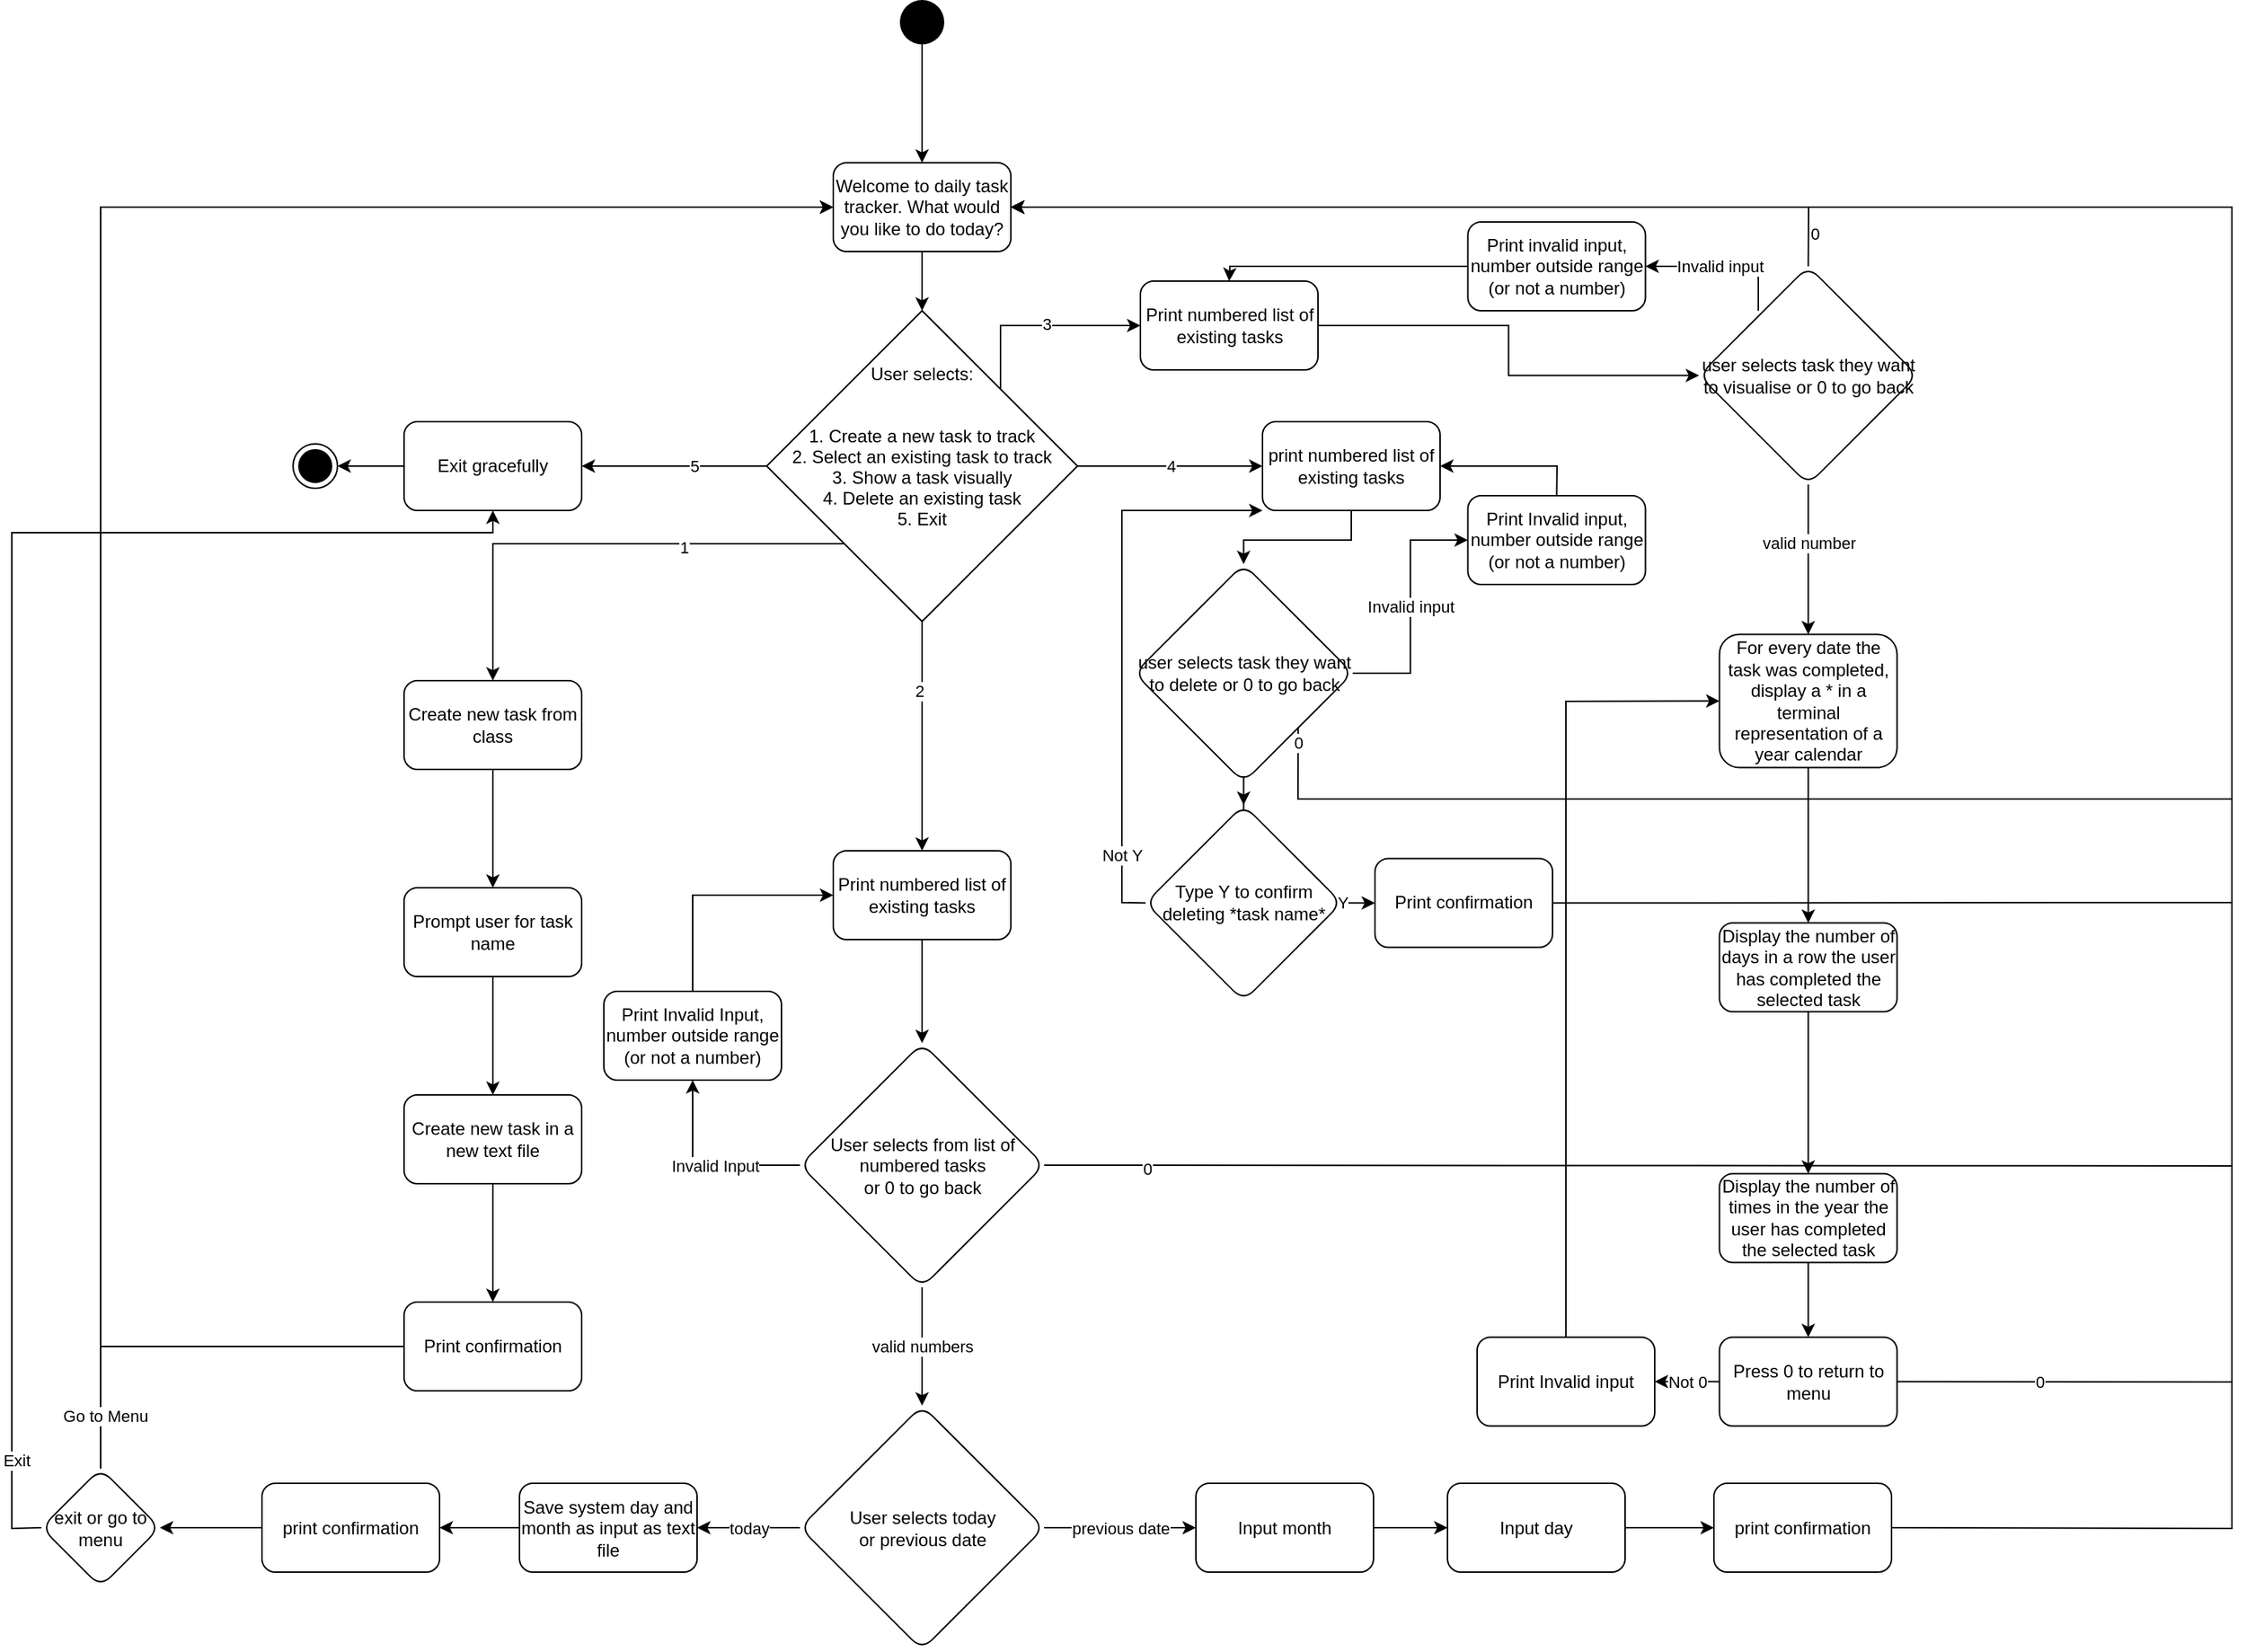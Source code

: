 <mxfile version="14.0.1" type="device"><diagram id="KwZXjTC8A5rX32r-uef1" name="Page-1"><mxGraphModel dx="1718" dy="1575" grid="1" gridSize="10" guides="1" tooltips="1" connect="1" arrows="1" fold="1" page="1" pageScale="1" pageWidth="850" pageHeight="1100" math="0" shadow="0"><root><mxCell id="0"/><mxCell id="1" parent="0"/><mxCell id="1h4nlxSHpjVlSgJiZKCr-3" value="" style="edgeStyle=orthogonalEdgeStyle;rounded=0;orthogonalLoop=1;jettySize=auto;html=1;" edge="1" parent="1" source="1h4nlxSHpjVlSgJiZKCr-1" target="1h4nlxSHpjVlSgJiZKCr-2"><mxGeometry relative="1" as="geometry"/></mxCell><mxCell id="1h4nlxSHpjVlSgJiZKCr-5" value="5" style="edgeLabel;html=1;align=center;verticalAlign=middle;resizable=0;points=[];" vertex="1" connectable="0" parent="1h4nlxSHpjVlSgJiZKCr-3"><mxGeometry x="-0.216" relative="1" as="geometry"><mxPoint as="offset"/></mxGeometry></mxCell><mxCell id="1h4nlxSHpjVlSgJiZKCr-7" value="" style="edgeStyle=orthogonalEdgeStyle;rounded=0;orthogonalLoop=1;jettySize=auto;html=1;exitX=0;exitY=1;exitDx=0;exitDy=0;" edge="1" parent="1" source="1h4nlxSHpjVlSgJiZKCr-1" target="1h4nlxSHpjVlSgJiZKCr-6"><mxGeometry relative="1" as="geometry"/></mxCell><mxCell id="1h4nlxSHpjVlSgJiZKCr-8" value="1" style="edgeLabel;html=1;align=center;verticalAlign=middle;resizable=0;points=[];" vertex="1" connectable="0" parent="1h4nlxSHpjVlSgJiZKCr-7"><mxGeometry x="-0.342" y="2" relative="1" as="geometry"><mxPoint as="offset"/></mxGeometry></mxCell><mxCell id="1h4nlxSHpjVlSgJiZKCr-10" value="4" style="edgeStyle=orthogonalEdgeStyle;rounded=0;orthogonalLoop=1;jettySize=auto;html=1;" edge="1" parent="1" source="1h4nlxSHpjVlSgJiZKCr-1" target="1h4nlxSHpjVlSgJiZKCr-9"><mxGeometry relative="1" as="geometry"/></mxCell><mxCell id="1h4nlxSHpjVlSgJiZKCr-12" value="" style="edgeStyle=orthogonalEdgeStyle;rounded=0;orthogonalLoop=1;jettySize=auto;html=1;" edge="1" parent="1" source="1h4nlxSHpjVlSgJiZKCr-1" target="1h4nlxSHpjVlSgJiZKCr-11"><mxGeometry relative="1" as="geometry"/></mxCell><mxCell id="1h4nlxSHpjVlSgJiZKCr-14" value="2" style="edgeLabel;html=1;align=center;verticalAlign=middle;resizable=0;points=[];" vertex="1" connectable="0" parent="1h4nlxSHpjVlSgJiZKCr-12"><mxGeometry x="-0.394" y="-2" relative="1" as="geometry"><mxPoint as="offset"/></mxGeometry></mxCell><mxCell id="1h4nlxSHpjVlSgJiZKCr-1" value="User selects:&#xA;&#xA;&#xA;1. Create a new task to track&#xA;2. Select an existing task to track&#xA;3. Show a task visually&#xA;4. Delete an existing task&#xA;5. Exit&#xA;&#xA;" style="rhombus;" vertex="1" parent="1"><mxGeometry x="330" y="150" width="210" height="210" as="geometry"/></mxCell><mxCell id="1h4nlxSHpjVlSgJiZKCr-2" value="Exit gracefully" style="whiteSpace=wrap;html=1;rounded=1;" vertex="1" parent="1"><mxGeometry x="85" y="225" width="120" height="60" as="geometry"/></mxCell><mxCell id="1h4nlxSHpjVlSgJiZKCr-26" value="" style="edgeStyle=orthogonalEdgeStyle;rounded=0;orthogonalLoop=1;jettySize=auto;html=1;" edge="1" parent="1" source="1h4nlxSHpjVlSgJiZKCr-6" target="1h4nlxSHpjVlSgJiZKCr-25"><mxGeometry relative="1" as="geometry"/></mxCell><mxCell id="1h4nlxSHpjVlSgJiZKCr-6" value="Create new task from class" style="whiteSpace=wrap;html=1;rounded=1;" vertex="1" parent="1"><mxGeometry x="85" y="400" width="120" height="60" as="geometry"/></mxCell><mxCell id="1h4nlxSHpjVlSgJiZKCr-69" value="" style="edgeStyle=orthogonalEdgeStyle;rounded=0;orthogonalLoop=1;jettySize=auto;html=1;" edge="1" parent="1" source="1h4nlxSHpjVlSgJiZKCr-9" target="1h4nlxSHpjVlSgJiZKCr-68"><mxGeometry relative="1" as="geometry"/></mxCell><mxCell id="1h4nlxSHpjVlSgJiZKCr-9" value="print numbered list of existing tasks" style="whiteSpace=wrap;html=1;rounded=1;" vertex="1" parent="1"><mxGeometry x="665" y="225" width="120" height="60" as="geometry"/></mxCell><mxCell id="1h4nlxSHpjVlSgJiZKCr-35" value="" style="edgeStyle=orthogonalEdgeStyle;rounded=0;orthogonalLoop=1;jettySize=auto;html=1;" edge="1" parent="1" source="1h4nlxSHpjVlSgJiZKCr-11" target="1h4nlxSHpjVlSgJiZKCr-34"><mxGeometry relative="1" as="geometry"/></mxCell><mxCell id="1h4nlxSHpjVlSgJiZKCr-11" value="Print numbered list of existing tasks" style="whiteSpace=wrap;html=1;rounded=1;" vertex="1" parent="1"><mxGeometry x="375" y="515" width="120" height="60" as="geometry"/></mxCell><mxCell id="1h4nlxSHpjVlSgJiZKCr-16" value="" style="endArrow=classic;html=1;exitX=0;exitY=0.5;exitDx=0;exitDy=0;entryX=1;entryY=0.5;entryDx=0;entryDy=0;" edge="1" parent="1" source="1h4nlxSHpjVlSgJiZKCr-2"><mxGeometry width="50" height="50" relative="1" as="geometry"><mxPoint x="350" y="370" as="sourcePoint"/><mxPoint x="40" y="255" as="targetPoint"/></mxGeometry></mxCell><mxCell id="1h4nlxSHpjVlSgJiZKCr-18" value="" style="edgeStyle=orthogonalEdgeStyle;rounded=0;orthogonalLoop=1;jettySize=auto;html=1;" edge="1" parent="1" source="1h4nlxSHpjVlSgJiZKCr-17" target="1h4nlxSHpjVlSgJiZKCr-1"><mxGeometry relative="1" as="geometry"/></mxCell><mxCell id="1h4nlxSHpjVlSgJiZKCr-17" value="Welcome to daily task tracker. What would you like to do today?" style="rounded=1;whiteSpace=wrap;html=1;" vertex="1" parent="1"><mxGeometry x="375" y="50" width="120" height="60" as="geometry"/></mxCell><mxCell id="1h4nlxSHpjVlSgJiZKCr-22" value="" style="ellipse;html=1;shape=endState;fillColor=#000000;strokeColor=#000000;rounded=1;" vertex="1" parent="1"><mxGeometry x="10" y="240" width="30" height="30" as="geometry"/></mxCell><mxCell id="1h4nlxSHpjVlSgJiZKCr-24" value="" style="edgeStyle=orthogonalEdgeStyle;rounded=0;orthogonalLoop=1;jettySize=auto;html=1;" edge="1" parent="1" source="1h4nlxSHpjVlSgJiZKCr-23" target="1h4nlxSHpjVlSgJiZKCr-17"><mxGeometry relative="1" as="geometry"/></mxCell><mxCell id="1h4nlxSHpjVlSgJiZKCr-23" value="" style="ellipse;fillColor=#000000;strokeColor=none;rounded=1;" vertex="1" parent="1"><mxGeometry x="420" y="-60" width="30" height="30" as="geometry"/></mxCell><mxCell id="1h4nlxSHpjVlSgJiZKCr-30" value="" style="edgeStyle=orthogonalEdgeStyle;rounded=0;orthogonalLoop=1;jettySize=auto;html=1;" edge="1" parent="1" source="1h4nlxSHpjVlSgJiZKCr-25" target="1h4nlxSHpjVlSgJiZKCr-29"><mxGeometry relative="1" as="geometry"/></mxCell><mxCell id="1h4nlxSHpjVlSgJiZKCr-25" value="Prompt user for task name" style="whiteSpace=wrap;html=1;rounded=1;" vertex="1" parent="1"><mxGeometry x="85" y="540" width="120" height="60" as="geometry"/></mxCell><mxCell id="1h4nlxSHpjVlSgJiZKCr-32" value="" style="edgeStyle=orthogonalEdgeStyle;rounded=0;orthogonalLoop=1;jettySize=auto;html=1;" edge="1" parent="1" source="1h4nlxSHpjVlSgJiZKCr-29" target="1h4nlxSHpjVlSgJiZKCr-31"><mxGeometry relative="1" as="geometry"/></mxCell><mxCell id="1h4nlxSHpjVlSgJiZKCr-29" value="Create new task in a new text file" style="whiteSpace=wrap;html=1;rounded=1;" vertex="1" parent="1"><mxGeometry x="85" y="680" width="120" height="60" as="geometry"/></mxCell><mxCell id="1h4nlxSHpjVlSgJiZKCr-31" value="Print confirmation" style="whiteSpace=wrap;html=1;rounded=1;" vertex="1" parent="1"><mxGeometry x="85" y="820" width="120" height="60" as="geometry"/></mxCell><mxCell id="1h4nlxSHpjVlSgJiZKCr-33" value="" style="endArrow=classic;html=1;exitX=0;exitY=0.5;exitDx=0;exitDy=0;entryX=0;entryY=0.5;entryDx=0;entryDy=0;rounded=0;" edge="1" parent="1" source="1h4nlxSHpjVlSgJiZKCr-31" target="1h4nlxSHpjVlSgJiZKCr-17"><mxGeometry width="50" height="50" relative="1" as="geometry"><mxPoint x="170" y="760" as="sourcePoint"/><mxPoint x="320" y="340" as="targetPoint"/><Array as="points"><mxPoint x="-120" y="850"/><mxPoint x="-120" y="80"/></Array></mxGeometry></mxCell><mxCell id="1h4nlxSHpjVlSgJiZKCr-43" value="" style="edgeStyle=orthogonalEdgeStyle;rounded=0;orthogonalLoop=1;jettySize=auto;html=1;entryX=0.5;entryY=1;entryDx=0;entryDy=0;" edge="1" parent="1" source="1h4nlxSHpjVlSgJiZKCr-34" target="1h4nlxSHpjVlSgJiZKCr-42"><mxGeometry relative="1" as="geometry"/></mxCell><mxCell id="1h4nlxSHpjVlSgJiZKCr-46" value="Invalid Input" style="edgeLabel;html=1;align=center;verticalAlign=middle;resizable=0;points=[];" vertex="1" connectable="0" parent="1h4nlxSHpjVlSgJiZKCr-43"><mxGeometry x="-0.1" relative="1" as="geometry"><mxPoint x="1" as="offset"/></mxGeometry></mxCell><mxCell id="1h4nlxSHpjVlSgJiZKCr-48" value="valid numbers" style="edgeStyle=orthogonalEdgeStyle;rounded=0;orthogonalLoop=1;jettySize=auto;html=1;" edge="1" parent="1" source="1h4nlxSHpjVlSgJiZKCr-34" target="1h4nlxSHpjVlSgJiZKCr-47"><mxGeometry relative="1" as="geometry"/></mxCell><mxCell id="1h4nlxSHpjVlSgJiZKCr-34" value="&lt;div&gt;User selects from list of numbered tasks&lt;/div&gt;&lt;div&gt;or 0 to go back&lt;/div&gt;" style="rhombus;whiteSpace=wrap;html=1;rounded=1;" vertex="1" parent="1"><mxGeometry x="352.5" y="645" width="165" height="165" as="geometry"/></mxCell><mxCell id="1h4nlxSHpjVlSgJiZKCr-40" value="" style="endArrow=classic;html=1;exitX=1;exitY=0.5;exitDx=0;exitDy=0;entryX=1;entryY=0.5;entryDx=0;entryDy=0;rounded=0;" edge="1" parent="1" source="1h4nlxSHpjVlSgJiZKCr-34" target="1h4nlxSHpjVlSgJiZKCr-17"><mxGeometry width="50" height="50" relative="1" as="geometry"><mxPoint x="740" y="728" as="sourcePoint"/><mxPoint x="495" y="38" as="targetPoint"/><Array as="points"><mxPoint x="1320" y="728"/><mxPoint x="1320" y="80"/></Array></mxGeometry></mxCell><mxCell id="1h4nlxSHpjVlSgJiZKCr-110" value="0" style="edgeLabel;html=1;align=center;verticalAlign=middle;resizable=0;points=[];" vertex="1" connectable="0" parent="1h4nlxSHpjVlSgJiZKCr-40"><mxGeometry x="-0.94" y="-2" relative="1" as="geometry"><mxPoint x="1" as="offset"/></mxGeometry></mxCell><mxCell id="1h4nlxSHpjVlSgJiZKCr-42" value="Print Invalid Input, number outside range (or not a number)" style="whiteSpace=wrap;html=1;rounded=1;" vertex="1" parent="1"><mxGeometry x="220" y="610" width="120" height="60" as="geometry"/></mxCell><mxCell id="1h4nlxSHpjVlSgJiZKCr-45" value="" style="endArrow=classic;html=1;exitX=0.5;exitY=0;exitDx=0;exitDy=0;entryX=0;entryY=0.5;entryDx=0;entryDy=0;rounded=0;" edge="1" parent="1" source="1h4nlxSHpjVlSgJiZKCr-42" target="1h4nlxSHpjVlSgJiZKCr-11"><mxGeometry width="50" height="50" relative="1" as="geometry"><mxPoint x="400" y="670" as="sourcePoint"/><mxPoint x="450" y="620" as="targetPoint"/><Array as="points"><mxPoint x="280" y="545"/></Array></mxGeometry></mxCell><mxCell id="1h4nlxSHpjVlSgJiZKCr-50" value="today" style="edgeStyle=orthogonalEdgeStyle;rounded=0;orthogonalLoop=1;jettySize=auto;html=1;" edge="1" parent="1" source="1h4nlxSHpjVlSgJiZKCr-47" target="1h4nlxSHpjVlSgJiZKCr-49"><mxGeometry relative="1" as="geometry"/></mxCell><mxCell id="1h4nlxSHpjVlSgJiZKCr-62" value="previous date" style="edgeStyle=orthogonalEdgeStyle;rounded=0;orthogonalLoop=1;jettySize=auto;html=1;" edge="1" parent="1" source="1h4nlxSHpjVlSgJiZKCr-47" target="1h4nlxSHpjVlSgJiZKCr-61"><mxGeometry relative="1" as="geometry"/></mxCell><mxCell id="1h4nlxSHpjVlSgJiZKCr-47" value="&lt;div&gt;User selects today&lt;/div&gt;&lt;div&gt;or previous date&lt;/div&gt;" style="rhombus;whiteSpace=wrap;html=1;rounded=1;" vertex="1" parent="1"><mxGeometry x="352.5" y="890" width="165" height="165" as="geometry"/></mxCell><mxCell id="1h4nlxSHpjVlSgJiZKCr-52" value="" style="edgeStyle=orthogonalEdgeStyle;rounded=0;orthogonalLoop=1;jettySize=auto;html=1;" edge="1" parent="1" source="1h4nlxSHpjVlSgJiZKCr-49" target="1h4nlxSHpjVlSgJiZKCr-51"><mxGeometry relative="1" as="geometry"/></mxCell><mxCell id="1h4nlxSHpjVlSgJiZKCr-49" value="Save system day and month as input as text file" style="whiteSpace=wrap;html=1;rounded=1;" vertex="1" parent="1"><mxGeometry x="163" y="942.5" width="120" height="60" as="geometry"/></mxCell><mxCell id="1h4nlxSHpjVlSgJiZKCr-54" value="" style="edgeStyle=orthogonalEdgeStyle;rounded=0;orthogonalLoop=1;jettySize=auto;html=1;entryX=1;entryY=0.5;entryDx=0;entryDy=0;" edge="1" parent="1" source="1h4nlxSHpjVlSgJiZKCr-51" target="1h4nlxSHpjVlSgJiZKCr-53"><mxGeometry relative="1" as="geometry"/></mxCell><mxCell id="1h4nlxSHpjVlSgJiZKCr-51" value="print confirmation" style="whiteSpace=wrap;html=1;rounded=1;" vertex="1" parent="1"><mxGeometry x="-11" y="942.5" width="120" height="60" as="geometry"/></mxCell><mxCell id="1h4nlxSHpjVlSgJiZKCr-53" value="exit or go to menu" style="rhombus;whiteSpace=wrap;html=1;rounded=1;" vertex="1" parent="1"><mxGeometry x="-160" y="932.5" width="80" height="80" as="geometry"/></mxCell><mxCell id="1h4nlxSHpjVlSgJiZKCr-55" value="" style="endArrow=classic;html=1;exitX=0;exitY=0.5;exitDx=0;exitDy=0;entryX=0.5;entryY=1;entryDx=0;entryDy=0;rounded=0;" edge="1" parent="1" source="1h4nlxSHpjVlSgJiZKCr-53" target="1h4nlxSHpjVlSgJiZKCr-2"><mxGeometry width="50" height="50" relative="1" as="geometry"><mxPoint x="-440" y="1010" as="sourcePoint"/><mxPoint x="-10" y="450" as="targetPoint"/><Array as="points"><mxPoint x="-180" y="973"/><mxPoint x="-180" y="300"/><mxPoint x="145" y="300"/></Array></mxGeometry></mxCell><mxCell id="1h4nlxSHpjVlSgJiZKCr-56" value="Exit" style="edgeLabel;html=1;align=center;verticalAlign=middle;resizable=0;points=[];" vertex="1" connectable="0" parent="1h4nlxSHpjVlSgJiZKCr-55"><mxGeometry x="-0.872" y="-3" relative="1" as="geometry"><mxPoint as="offset"/></mxGeometry></mxCell><mxCell id="1h4nlxSHpjVlSgJiZKCr-58" value="&lt;div&gt;Go to Menu&lt;/div&gt;" style="endArrow=classic;html=1;exitX=0.5;exitY=0;exitDx=0;exitDy=0;entryX=0;entryY=0.5;entryDx=0;entryDy=0;rounded=0;" edge="1" parent="1" source="1h4nlxSHpjVlSgJiZKCr-53" target="1h4nlxSHpjVlSgJiZKCr-17"><mxGeometry x="-0.947" y="-2" width="50" height="50" relative="1" as="geometry"><mxPoint x="-60" y="850" as="sourcePoint"/><mxPoint x="-190" y="370" as="targetPoint"/><Array as="points"><mxPoint x="-120" y="80"/></Array><mxPoint x="1" as="offset"/></mxGeometry></mxCell><mxCell id="1h4nlxSHpjVlSgJiZKCr-64" value="" style="edgeStyle=orthogonalEdgeStyle;rounded=0;orthogonalLoop=1;jettySize=auto;html=1;" edge="1" parent="1" source="1h4nlxSHpjVlSgJiZKCr-61" target="1h4nlxSHpjVlSgJiZKCr-63"><mxGeometry relative="1" as="geometry"/></mxCell><mxCell id="1h4nlxSHpjVlSgJiZKCr-61" value="Input month" style="whiteSpace=wrap;html=1;rounded=1;" vertex="1" parent="1"><mxGeometry x="620" y="942.5" width="120" height="60" as="geometry"/></mxCell><mxCell id="1h4nlxSHpjVlSgJiZKCr-66" value="" style="edgeStyle=orthogonalEdgeStyle;rounded=0;orthogonalLoop=1;jettySize=auto;html=1;" edge="1" parent="1" source="1h4nlxSHpjVlSgJiZKCr-63" target="1h4nlxSHpjVlSgJiZKCr-65"><mxGeometry relative="1" as="geometry"/></mxCell><mxCell id="1h4nlxSHpjVlSgJiZKCr-63" value="Input day" style="whiteSpace=wrap;html=1;rounded=1;" vertex="1" parent="1"><mxGeometry x="790" y="942.5" width="120" height="60" as="geometry"/></mxCell><mxCell id="1h4nlxSHpjVlSgJiZKCr-65" value="print confirmation" style="whiteSpace=wrap;html=1;rounded=1;" vertex="1" parent="1"><mxGeometry x="970" y="942.5" width="120" height="60" as="geometry"/></mxCell><mxCell id="1h4nlxSHpjVlSgJiZKCr-67" value="" style="endArrow=classic;html=1;exitX=1;exitY=0.5;exitDx=0;exitDy=0;entryX=1;entryY=0.5;entryDx=0;entryDy=0;rounded=0;" edge="1" parent="1" source="1h4nlxSHpjVlSgJiZKCr-65" target="1h4nlxSHpjVlSgJiZKCr-17"><mxGeometry width="50" height="50" relative="1" as="geometry"><mxPoint x="440" y="1450" as="sourcePoint"/><mxPoint x="850" y="40" as="targetPoint"/><Array as="points"><mxPoint x="1320" y="973"/><mxPoint x="1320" y="80"/></Array></mxGeometry></mxCell><mxCell id="1h4nlxSHpjVlSgJiZKCr-71" value="Invalid input" style="edgeStyle=orthogonalEdgeStyle;rounded=0;orthogonalLoop=1;jettySize=auto;html=1;" edge="1" parent="1" source="1h4nlxSHpjVlSgJiZKCr-68" target="1h4nlxSHpjVlSgJiZKCr-70"><mxGeometry relative="1" as="geometry"/></mxCell><mxCell id="1h4nlxSHpjVlSgJiZKCr-74" value="" style="edgeStyle=orthogonalEdgeStyle;rounded=0;orthogonalLoop=1;jettySize=auto;html=1;" edge="1" parent="1" source="1h4nlxSHpjVlSgJiZKCr-68" target="1h4nlxSHpjVlSgJiZKCr-73"><mxGeometry relative="1" as="geometry"/></mxCell><mxCell id="1h4nlxSHpjVlSgJiZKCr-68" value="user selects task they want to delete or 0 to go back" style="rhombus;whiteSpace=wrap;html=1;rounded=1;" vertex="1" parent="1"><mxGeometry x="578.5" y="321.25" width="147.5" height="147.5" as="geometry"/></mxCell><mxCell id="1h4nlxSHpjVlSgJiZKCr-70" value="Print Invalid input, number outside range (or not a number)" style="whiteSpace=wrap;html=1;rounded=1;" vertex="1" parent="1"><mxGeometry x="803.75" y="275" width="120" height="60" as="geometry"/></mxCell><mxCell id="1h4nlxSHpjVlSgJiZKCr-72" value="" style="endArrow=classic;html=1;exitX=0.5;exitY=0;exitDx=0;exitDy=0;entryX=1;entryY=0.5;entryDx=0;entryDy=0;rounded=0;" edge="1" parent="1" source="1h4nlxSHpjVlSgJiZKCr-70" target="1h4nlxSHpjVlSgJiZKCr-9"><mxGeometry width="50" height="50" relative="1" as="geometry"><mxPoint x="470" y="460" as="sourcePoint"/><mxPoint x="660" y="280" as="targetPoint"/><Array as="points"><mxPoint x="864" y="255"/></Array></mxGeometry></mxCell><mxCell id="1h4nlxSHpjVlSgJiZKCr-73" value="Type Y to confirm deleting *task name*" style="rhombus;whiteSpace=wrap;html=1;rounded=1;" vertex="1" parent="1"><mxGeometry x="586" y="484" width="132.5" height="132.5" as="geometry"/></mxCell><mxCell id="1h4nlxSHpjVlSgJiZKCr-76" value="Print confirmation" style="rounded=1;whiteSpace=wrap;html=1;" vertex="1" parent="1"><mxGeometry x="741" y="520.25" width="120" height="60" as="geometry"/></mxCell><mxCell id="1h4nlxSHpjVlSgJiZKCr-77" value="Y" style="endArrow=classic;html=1;exitX=1;exitY=0.5;exitDx=0;exitDy=0;entryX=0;entryY=0.5;entryDx=0;entryDy=0;" edge="1" parent="1" source="1h4nlxSHpjVlSgJiZKCr-73" target="1h4nlxSHpjVlSgJiZKCr-76"><mxGeometry x="-1" width="50" height="50" relative="1" as="geometry"><mxPoint x="470" y="610" as="sourcePoint"/><mxPoint x="520" y="560" as="targetPoint"/><mxPoint as="offset"/></mxGeometry></mxCell><mxCell id="1h4nlxSHpjVlSgJiZKCr-78" value="" style="endArrow=classic;html=1;exitX=1;exitY=0.5;exitDx=0;exitDy=0;entryX=1;entryY=0.5;entryDx=0;entryDy=0;rounded=0;" edge="1" parent="1" source="1h4nlxSHpjVlSgJiZKCr-76" target="1h4nlxSHpjVlSgJiZKCr-17"><mxGeometry width="50" height="50" relative="1" as="geometry"><mxPoint x="470" y="550" as="sourcePoint"/><mxPoint x="500" y="80" as="targetPoint"/><Array as="points"><mxPoint x="1320" y="550"/><mxPoint x="1320" y="80"/></Array></mxGeometry></mxCell><mxCell id="1h4nlxSHpjVlSgJiZKCr-79" value="" style="endArrow=classic;html=1;exitX=0;exitY=0.5;exitDx=0;exitDy=0;entryX=0;entryY=1;entryDx=0;entryDy=0;rounded=0;" edge="1" parent="1" source="1h4nlxSHpjVlSgJiZKCr-73" target="1h4nlxSHpjVlSgJiZKCr-9"><mxGeometry width="50" height="50" relative="1" as="geometry"><mxPoint x="470" y="610" as="sourcePoint"/><mxPoint x="840" y="200" as="targetPoint"/><Array as="points"><mxPoint x="570" y="550"/><mxPoint x="570" y="285"/></Array></mxGeometry></mxCell><mxCell id="1h4nlxSHpjVlSgJiZKCr-80" value="&lt;div&gt;Not Y&lt;/div&gt;" style="edgeLabel;html=1;align=center;verticalAlign=middle;resizable=0;points=[];" vertex="1" connectable="0" parent="1h4nlxSHpjVlSgJiZKCr-79"><mxGeometry x="-0.639" relative="1" as="geometry"><mxPoint y="20" as="offset"/></mxGeometry></mxCell><mxCell id="1h4nlxSHpjVlSgJiZKCr-81" value="" style="endArrow=classic;html=1;entryX=0;entryY=0.5;entryDx=0;entryDy=0;rounded=0;" edge="1" parent="1" target="1h4nlxSHpjVlSgJiZKCr-82"><mxGeometry width="50" height="50" relative="1" as="geometry"><mxPoint x="488" y="203" as="sourcePoint"/><mxPoint x="580" y="160" as="targetPoint"/><Array as="points"><mxPoint x="488" y="160"/></Array></mxGeometry></mxCell><mxCell id="1h4nlxSHpjVlSgJiZKCr-83" value="3" style="edgeLabel;html=1;align=center;verticalAlign=middle;resizable=0;points=[];" vertex="1" connectable="0" parent="1h4nlxSHpjVlSgJiZKCr-81"><mxGeometry x="0.076" y="1" relative="1" as="geometry"><mxPoint as="offset"/></mxGeometry></mxCell><mxCell id="1h4nlxSHpjVlSgJiZKCr-85" value="" style="edgeStyle=orthogonalEdgeStyle;rounded=0;orthogonalLoop=1;jettySize=auto;html=1;entryX=0;entryY=0.5;entryDx=0;entryDy=0;" edge="1" parent="1" source="1h4nlxSHpjVlSgJiZKCr-82" target="1h4nlxSHpjVlSgJiZKCr-86"><mxGeometry relative="1" as="geometry"><mxPoint x="802.5" y="160" as="targetPoint"/></mxGeometry></mxCell><mxCell id="1h4nlxSHpjVlSgJiZKCr-82" value="Print numbered list of existing tasks" style="rounded=1;whiteSpace=wrap;html=1;fillColor=#ffffff;" vertex="1" parent="1"><mxGeometry x="582.5" y="130" width="120" height="60" as="geometry"/></mxCell><mxCell id="1h4nlxSHpjVlSgJiZKCr-90" value="" style="edgeStyle=orthogonalEdgeStyle;rounded=0;orthogonalLoop=1;jettySize=auto;html=1;exitX=0.5;exitY=1;exitDx=0;exitDy=0;" edge="1" parent="1" source="1h4nlxSHpjVlSgJiZKCr-86" target="1h4nlxSHpjVlSgJiZKCr-89"><mxGeometry relative="1" as="geometry"/></mxCell><mxCell id="1h4nlxSHpjVlSgJiZKCr-91" value="valid number" style="edgeLabel;html=1;align=center;verticalAlign=middle;resizable=0;points=[];" vertex="1" connectable="0" parent="1h4nlxSHpjVlSgJiZKCr-90"><mxGeometry x="-0.232" relative="1" as="geometry"><mxPoint as="offset"/></mxGeometry></mxCell><mxCell id="1h4nlxSHpjVlSgJiZKCr-86" value="user selects task they want to visualise or 0 to go back" style="rhombus;whiteSpace=wrap;html=1;rounded=1;" vertex="1" parent="1"><mxGeometry x="960" y="120" width="147.5" height="147.5" as="geometry"/></mxCell><mxCell id="1h4nlxSHpjVlSgJiZKCr-88" value="0" style="endArrow=classic;html=1;exitX=0.5;exitY=0;exitDx=0;exitDy=0;entryX=1;entryY=0.5;entryDx=0;entryDy=0;rounded=0;" edge="1" parent="1" source="1h4nlxSHpjVlSgJiZKCr-86" target="1h4nlxSHpjVlSgJiZKCr-17"><mxGeometry x="-0.923" y="-4" width="50" height="50" relative="1" as="geometry"><mxPoint x="700" y="260" as="sourcePoint"/><mxPoint x="750" y="210" as="targetPoint"/><Array as="points"><mxPoint x="1034" y="80"/></Array><mxPoint as="offset"/></mxGeometry></mxCell><mxCell id="1h4nlxSHpjVlSgJiZKCr-95" value="" style="edgeStyle=orthogonalEdgeStyle;rounded=0;orthogonalLoop=1;jettySize=auto;html=1;" edge="1" parent="1" source="1h4nlxSHpjVlSgJiZKCr-89" target="1h4nlxSHpjVlSgJiZKCr-94"><mxGeometry relative="1" as="geometry"/></mxCell><mxCell id="1h4nlxSHpjVlSgJiZKCr-89" value="&lt;div&gt;For every date the task was completed, display a * in a terminal representation of a year calendar&lt;/div&gt;" style="rounded=1;whiteSpace=wrap;html=1;fillColor=#ffffff;" vertex="1" parent="1"><mxGeometry x="973.75" y="368.75" width="120" height="90" as="geometry"/></mxCell><mxCell id="1h4nlxSHpjVlSgJiZKCr-97" value="" style="edgeStyle=orthogonalEdgeStyle;rounded=0;orthogonalLoop=1;jettySize=auto;html=1;" edge="1" parent="1" source="1h4nlxSHpjVlSgJiZKCr-94" target="1h4nlxSHpjVlSgJiZKCr-96"><mxGeometry relative="1" as="geometry"/></mxCell><mxCell id="1h4nlxSHpjVlSgJiZKCr-94" value="Display the number of days in a row the user has completed the selected task" style="whiteSpace=wrap;html=1;rounded=1;" vertex="1" parent="1"><mxGeometry x="973.75" y="563.75" width="120" height="60" as="geometry"/></mxCell><mxCell id="1h4nlxSHpjVlSgJiZKCr-99" value="" style="edgeStyle=orthogonalEdgeStyle;rounded=0;orthogonalLoop=1;jettySize=auto;html=1;" edge="1" parent="1" source="1h4nlxSHpjVlSgJiZKCr-96" target="1h4nlxSHpjVlSgJiZKCr-98"><mxGeometry relative="1" as="geometry"/></mxCell><mxCell id="1h4nlxSHpjVlSgJiZKCr-96" value="Display the number of times in the year the user has completed the selected task" style="whiteSpace=wrap;html=1;rounded=1;" vertex="1" parent="1"><mxGeometry x="973.75" y="733.25" width="120" height="60" as="geometry"/></mxCell><mxCell id="1h4nlxSHpjVlSgJiZKCr-104" value="Not 0" style="edgeStyle=orthogonalEdgeStyle;rounded=0;orthogonalLoop=1;jettySize=auto;html=1;" edge="1" parent="1" source="1h4nlxSHpjVlSgJiZKCr-98" target="1h4nlxSHpjVlSgJiZKCr-103"><mxGeometry relative="1" as="geometry"/></mxCell><mxCell id="1h4nlxSHpjVlSgJiZKCr-98" value="Press 0 to return to menu" style="whiteSpace=wrap;html=1;rounded=1;" vertex="1" parent="1"><mxGeometry x="973.75" y="843.75" width="120" height="60" as="geometry"/></mxCell><mxCell id="1h4nlxSHpjVlSgJiZKCr-93" value="Print invalid input, number outside range (or not a number)" style="rounded=1;whiteSpace=wrap;html=1;fillColor=#ffffff;" vertex="1" parent="1"><mxGeometry x="803.75" y="90" width="120" height="60" as="geometry"/></mxCell><mxCell id="1h4nlxSHpjVlSgJiZKCr-100" value="0" style="endArrow=classic;html=1;exitX=1;exitY=1;exitDx=0;exitDy=0;entryX=1;entryY=0.5;entryDx=0;entryDy=0;rounded=0;" edge="1" parent="1" source="1h4nlxSHpjVlSgJiZKCr-68" target="1h4nlxSHpjVlSgJiZKCr-17"><mxGeometry x="-0.989" width="50" height="50" relative="1" as="geometry"><mxPoint x="836.25" y="395" as="sourcePoint"/><mxPoint x="495" y="80" as="targetPoint"/><Array as="points"><mxPoint x="689" y="480"/><mxPoint x="1320" y="480"/><mxPoint x="1320" y="80"/></Array><mxPoint as="offset"/></mxGeometry></mxCell><mxCell id="1h4nlxSHpjVlSgJiZKCr-101" value="" style="endArrow=classic;html=1;entryX=1;entryY=0.5;entryDx=0;entryDy=0;rounded=0;" edge="1" parent="1" target="1h4nlxSHpjVlSgJiZKCr-93"><mxGeometry width="50" height="50" relative="1" as="geometry"><mxPoint x="1000" y="150" as="sourcePoint"/><mxPoint x="840" y="260" as="targetPoint"/><Array as="points"><mxPoint x="1000" y="120"/></Array></mxGeometry></mxCell><mxCell id="1h4nlxSHpjVlSgJiZKCr-102" value="Invalid input" style="edgeLabel;html=1;align=center;verticalAlign=middle;resizable=0;points=[];" vertex="1" connectable="0" parent="1h4nlxSHpjVlSgJiZKCr-101"><mxGeometry x="-0.229" y="-2" relative="1" as="geometry"><mxPoint x="-15.25" y="2" as="offset"/></mxGeometry></mxCell><mxCell id="1h4nlxSHpjVlSgJiZKCr-103" value="Print Invalid input" style="whiteSpace=wrap;html=1;rounded=1;" vertex="1" parent="1"><mxGeometry x="810" y="843.75" width="120" height="60" as="geometry"/></mxCell><mxCell id="1h4nlxSHpjVlSgJiZKCr-105" value="" style="endArrow=classic;html=1;exitX=0.5;exitY=0;exitDx=0;exitDy=0;entryX=0;entryY=0.5;entryDx=0;entryDy=0;rounded=0;" edge="1" parent="1" source="1h4nlxSHpjVlSgJiZKCr-103" target="1h4nlxSHpjVlSgJiZKCr-89"><mxGeometry width="50" height="50" relative="1" as="geometry"><mxPoint x="940" y="790" as="sourcePoint"/><mxPoint x="1191" y="550" as="targetPoint"/><Array as="points"><mxPoint x="870" y="414"/></Array></mxGeometry></mxCell><mxCell id="1h4nlxSHpjVlSgJiZKCr-106" value="" style="endArrow=classic;html=1;exitX=1;exitY=0.5;exitDx=0;exitDy=0;entryX=1;entryY=0.5;entryDx=0;entryDy=0;rounded=0;" edge="1" parent="1" source="1h4nlxSHpjVlSgJiZKCr-98" target="1h4nlxSHpjVlSgJiZKCr-17"><mxGeometry width="50" height="50" relative="1" as="geometry"><mxPoint x="940" y="870" as="sourcePoint"/><mxPoint x="670" y="10" as="targetPoint"/><Array as="points"><mxPoint x="1320" y="874"/><mxPoint x="1320" y="80"/></Array></mxGeometry></mxCell><mxCell id="1h4nlxSHpjVlSgJiZKCr-107" value="0" style="edgeLabel;html=1;align=center;verticalAlign=middle;resizable=0;points=[];" vertex="1" connectable="0" parent="1h4nlxSHpjVlSgJiZKCr-106"><mxGeometry x="-0.92" y="4" relative="1" as="geometry"><mxPoint x="22.25" y="3.92" as="offset"/></mxGeometry></mxCell><mxCell id="1h4nlxSHpjVlSgJiZKCr-109" value="" style="endArrow=classic;html=1;exitX=0;exitY=0.5;exitDx=0;exitDy=0;entryX=0.5;entryY=0;entryDx=0;entryDy=0;rounded=0;" edge="1" parent="1" source="1h4nlxSHpjVlSgJiZKCr-93" target="1h4nlxSHpjVlSgJiZKCr-82"><mxGeometry width="50" height="50" relative="1" as="geometry"><mxPoint x="770" y="270" as="sourcePoint"/><mxPoint x="820" y="220" as="targetPoint"/><Array as="points"><mxPoint x="643" y="120"/></Array></mxGeometry></mxCell></root></mxGraphModel></diagram></mxfile>